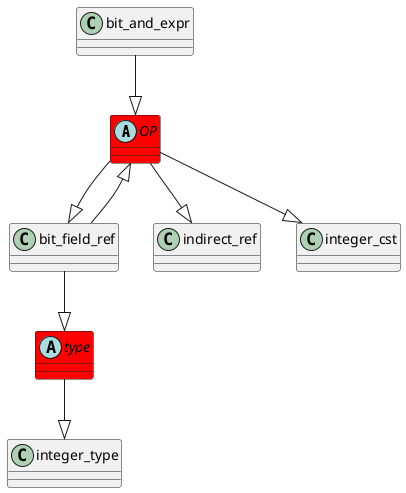 @startuml
abstract class	OP	 #red	
OP	 --|> 	bit_field_ref	
bit_and_expr	 --|> 	OP	
abstract class	type	 #red	
type	 --|> 	integer_type	
bit_field_ref	 --|> 	type	
OP	 --|> 	indirect_ref	
bit_field_ref	 --|> 	OP	
OP	 --|> 	integer_cst	
@enduml
